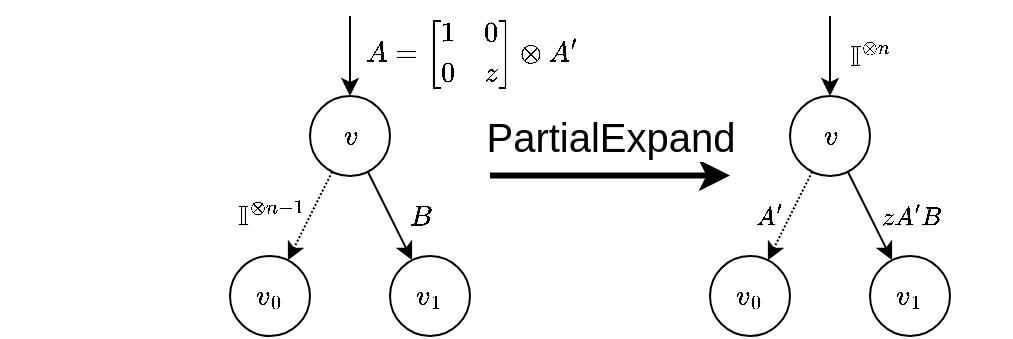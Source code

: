 <mxfile version="14.5.1" type="device"><diagram id="2YIlzr5lheEi968O3hUV" name="Page-1"><mxGraphModel dx="1422" dy="963" grid="1" gridSize="10" guides="1" tooltips="1" connect="1" arrows="1" fold="1" page="1" pageScale="1" pageWidth="850" pageHeight="1100" math="1" shadow="0"><root><mxCell id="0"/><mxCell id="1" parent="0"/><mxCell id="K90JP5UD-SQQIk66QJMR-6" value="$$\mathbb I^{\otimes n-1}$$" style="rounded=0;orthogonalLoop=1;jettySize=auto;html=1;dashed=1;dashPattern=1 1;labelBackgroundColor=none;fontSize=12;" parent="1" source="K90JP5UD-SQQIk66QJMR-2" target="K90JP5UD-SQQIk66QJMR-4" edge="1"><mxGeometry x="0.362" y="-18" relative="1" as="geometry"><mxPoint as="offset"/></mxGeometry></mxCell><mxCell id="K90JP5UD-SQQIk66QJMR-7" value="" style="edgeStyle=none;rounded=0;orthogonalLoop=1;jettySize=auto;html=1;" parent="1" source="K90JP5UD-SQQIk66QJMR-2" target="K90JP5UD-SQQIk66QJMR-5" edge="1"><mxGeometry relative="1" as="geometry"/></mxCell><mxCell id="5PEZBBFCPGckkFn1wjbv-2" value="$$A=\begin{bmatrix}1 &amp;amp; 0 \\ 0 &amp;amp; z\end{bmatrix}\otimes A^\prime$$" style="edgeStyle=orthogonalEdgeStyle;rounded=0;orthogonalLoop=1;jettySize=auto;html=1;labelBackgroundColor=none;fontSize=12;startArrow=classic;startFill=1;endArrow=none;endFill=0;" edge="1" parent="1" source="K90JP5UD-SQQIk66QJMR-2"><mxGeometry y="-60" relative="1" as="geometry"><mxPoint x="460" y="320" as="targetPoint"/><mxPoint as="offset"/></mxGeometry></mxCell><mxCell id="K90JP5UD-SQQIk66QJMR-2" value="$$v$$" style="ellipse;whiteSpace=wrap;html=1;aspect=fixed;" parent="1" vertex="1"><mxGeometry x="440" y="360" width="40" height="40" as="geometry"/></mxCell><mxCell id="K90JP5UD-SQQIk66QJMR-4" value="$$v_0$$" style="ellipse;whiteSpace=wrap;html=1;aspect=fixed;" parent="1" vertex="1"><mxGeometry x="400" y="440" width="40" height="40" as="geometry"/></mxCell><mxCell id="K90JP5UD-SQQIk66QJMR-5" value="$$v_1$$" style="ellipse;whiteSpace=wrap;html=1;aspect=fixed;" parent="1" vertex="1"><mxGeometry x="480" y="440" width="40" height="40" as="geometry"/></mxCell><mxCell id="K90JP5UD-SQQIk66QJMR-23" value="PartialExpand" style="endArrow=classic;html=1;strokeWidth=3;fontSize=20;" parent="1" edge="1"><mxGeometry y="20" width="50" height="50" relative="1" as="geometry"><mxPoint x="530" y="399.76" as="sourcePoint"/><mxPoint x="650" y="399.76" as="targetPoint"/><mxPoint as="offset"/></mxGeometry></mxCell><mxCell id="K90JP5UD-SQQIk66QJMR-29" value="$$B$$" style="text;html=1;strokeColor=none;fillColor=none;align=center;verticalAlign=middle;whiteSpace=wrap;rounded=0;fontSize=12;" parent="1" vertex="1"><mxGeometry x="480" y="410" width="30" height="20" as="geometry"/></mxCell><mxCell id="5PEZBBFCPGckkFn1wjbv-4" value="" style="group" vertex="1" connectable="0" parent="1"><mxGeometry x="640" y="320" width="120" height="160" as="geometry"/></mxCell><mxCell id="5PEZBBFCPGckkFn1wjbv-3" value="$$\mathbb I^{\otimes n}$$" style="edgeStyle=orthogonalEdgeStyle;rounded=0;orthogonalLoop=1;jettySize=auto;html=1;labelBackgroundColor=none;fontSize=12;startArrow=classic;startFill=1;endArrow=none;endFill=0;" edge="1" parent="5PEZBBFCPGckkFn1wjbv-4" source="K90JP5UD-SQQIk66QJMR-12"><mxGeometry y="-20" relative="1" as="geometry"><mxPoint x="60" as="targetPoint"/><mxPoint as="offset"/></mxGeometry></mxCell><mxCell id="K90JP5UD-SQQIk66QJMR-12" value="$$v$$" style="ellipse;whiteSpace=wrap;html=1;aspect=fixed;" parent="5PEZBBFCPGckkFn1wjbv-4" vertex="1"><mxGeometry x="40" y="40" width="40" height="40" as="geometry"/></mxCell><mxCell id="K90JP5UD-SQQIk66QJMR-14" value="$$v_1$$" style="ellipse;whiteSpace=wrap;html=1;aspect=fixed;" parent="5PEZBBFCPGckkFn1wjbv-4" vertex="1"><mxGeometry x="80" y="120" width="40" height="40" as="geometry"/></mxCell><mxCell id="K90JP5UD-SQQIk66QJMR-11" value="$$zA^\prime B$$" style="edgeStyle=none;rounded=0;orthogonalLoop=1;jettySize=auto;html=1;labelBackgroundColor=none;" parent="5PEZBBFCPGckkFn1wjbv-4" source="K90JP5UD-SQQIk66QJMR-12" target="K90JP5UD-SQQIk66QJMR-14" edge="1"><mxGeometry x="0.362" y="18" relative="1" as="geometry"><mxPoint as="offset"/></mxGeometry></mxCell><mxCell id="5PEZBBFCPGckkFn1wjbv-1" value="$$v_0$$" style="ellipse;whiteSpace=wrap;html=1;aspect=fixed;" vertex="1" parent="5PEZBBFCPGckkFn1wjbv-4"><mxGeometry y="120" width="40" height="40" as="geometry"/></mxCell><mxCell id="K90JP5UD-SQQIk66QJMR-10" value="$$A^\prime$$" style="rounded=0;orthogonalLoop=1;jettySize=auto;html=1;dashed=1;dashPattern=1 1;labelBackgroundColor=none;" parent="5PEZBBFCPGckkFn1wjbv-4" source="K90JP5UD-SQQIk66QJMR-12" target="5PEZBBFCPGckkFn1wjbv-1" edge="1"><mxGeometry x="0.2" y="-10" relative="1" as="geometry"><mxPoint x="24.142" y="125.858" as="targetPoint"/><mxPoint as="offset"/></mxGeometry></mxCell></root></mxGraphModel></diagram></mxfile>